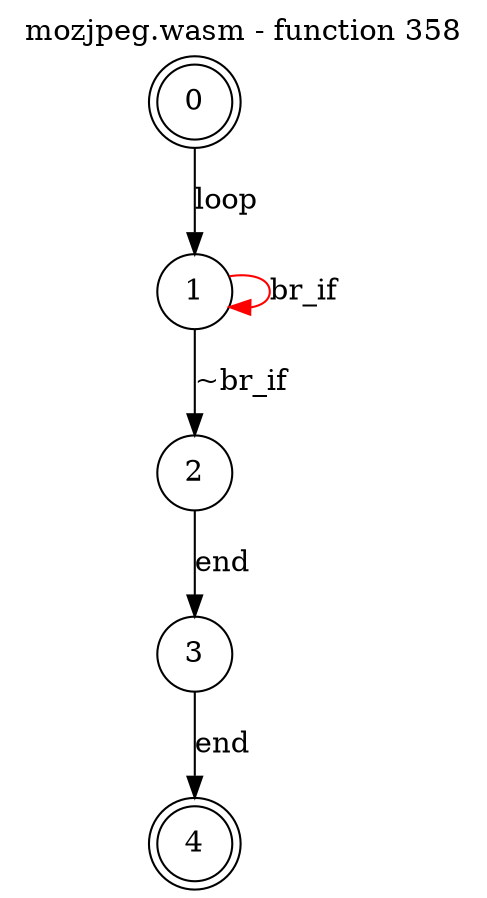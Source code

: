 digraph finite_state_machine {
    label = "mozjpeg.wasm - function 358"
    labelloc =  t
    labelfontsize = 16
    labelfontcolor = black
    labelfontname = "Helvetica"
    node [shape = doublecircle]; 0 4;
    node [shape = circle];
    0 -> 1[label = "loop"];
    1 -> 2[label = "~br_if"];
    1 -> 1[color="red" label = "br_if"];
    2 -> 3[label = "end"];
    3 -> 4[label = "end"];
}
